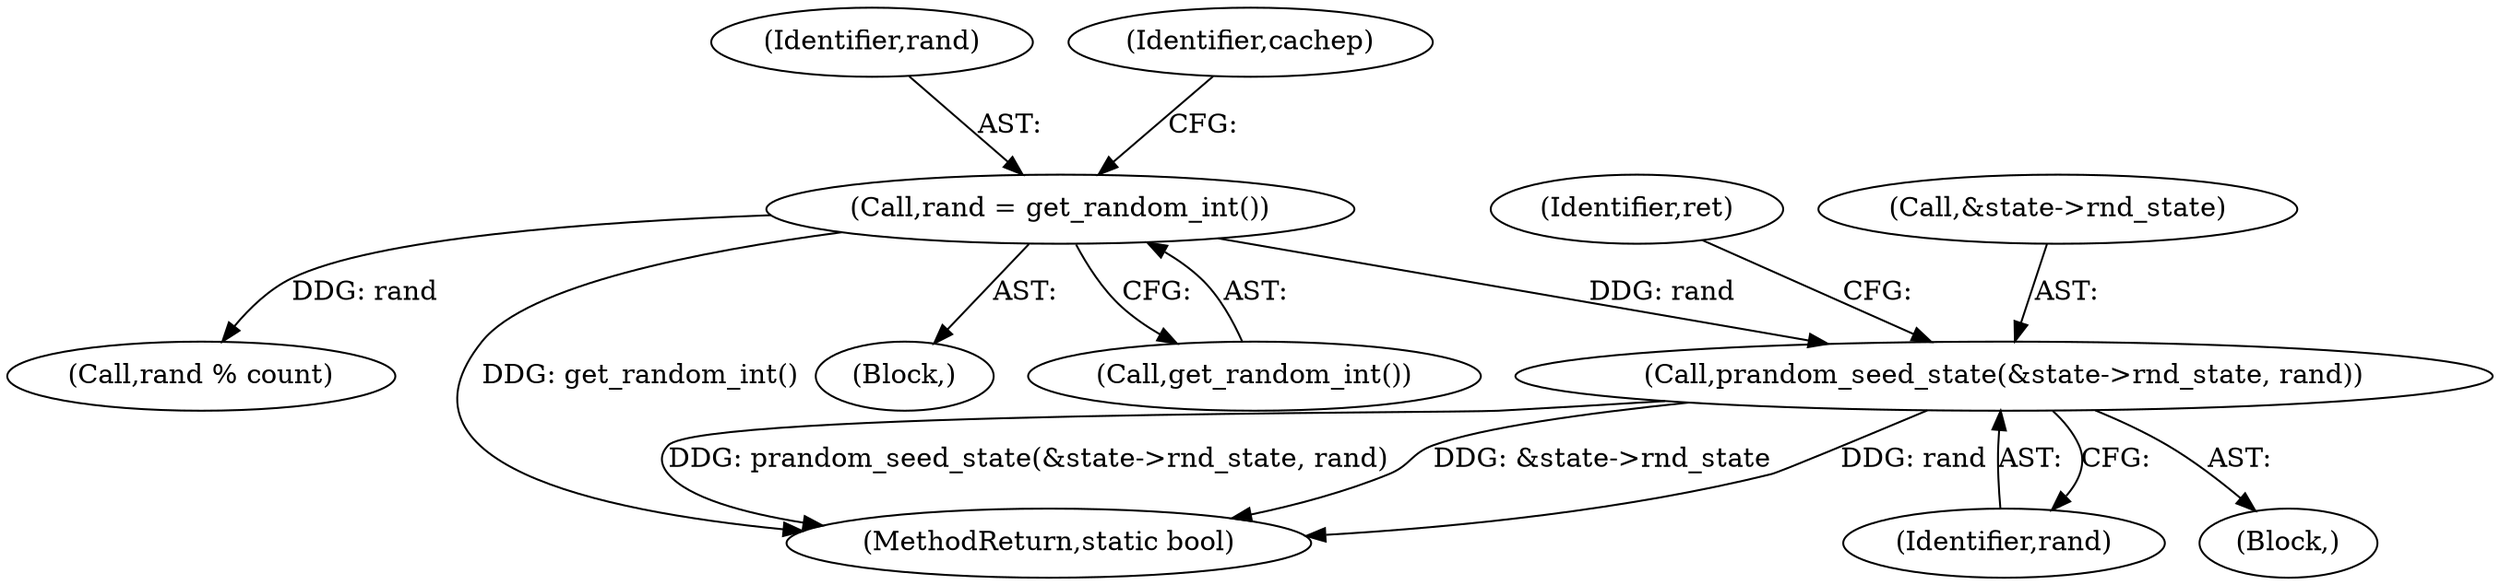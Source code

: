 digraph "0_linux_c4e490cf148e85ead0d1b1c2caaba833f1d5b29f@API" {
"1000118" [label="(Call,prandom_seed_state(&state->rnd_state, rand))"];
"1000109" [label="(Call,rand = get_random_int())"];
"1000118" [label="(Call,prandom_seed_state(&state->rnd_state, rand))"];
"1000109" [label="(Call,rand = get_random_int())"];
"1000123" [label="(Identifier,rand)"];
"1000111" [label="(Call,get_random_int())"];
"1000145" [label="(Call,rand % count)"];
"1000153" [label="(MethodReturn,static bool)"];
"1000106" [label="(Block,)"];
"1000110" [label="(Identifier,rand)"];
"1000115" [label="(Identifier,cachep)"];
"1000125" [label="(Identifier,ret)"];
"1000119" [label="(Call,&state->rnd_state)"];
"1000117" [label="(Block,)"];
"1000118" -> "1000117"  [label="AST: "];
"1000118" -> "1000123"  [label="CFG: "];
"1000119" -> "1000118"  [label="AST: "];
"1000123" -> "1000118"  [label="AST: "];
"1000125" -> "1000118"  [label="CFG: "];
"1000118" -> "1000153"  [label="DDG: prandom_seed_state(&state->rnd_state, rand)"];
"1000118" -> "1000153"  [label="DDG: &state->rnd_state"];
"1000118" -> "1000153"  [label="DDG: rand"];
"1000109" -> "1000118"  [label="DDG: rand"];
"1000109" -> "1000106"  [label="AST: "];
"1000109" -> "1000111"  [label="CFG: "];
"1000110" -> "1000109"  [label="AST: "];
"1000111" -> "1000109"  [label="AST: "];
"1000115" -> "1000109"  [label="CFG: "];
"1000109" -> "1000153"  [label="DDG: get_random_int()"];
"1000109" -> "1000145"  [label="DDG: rand"];
}
